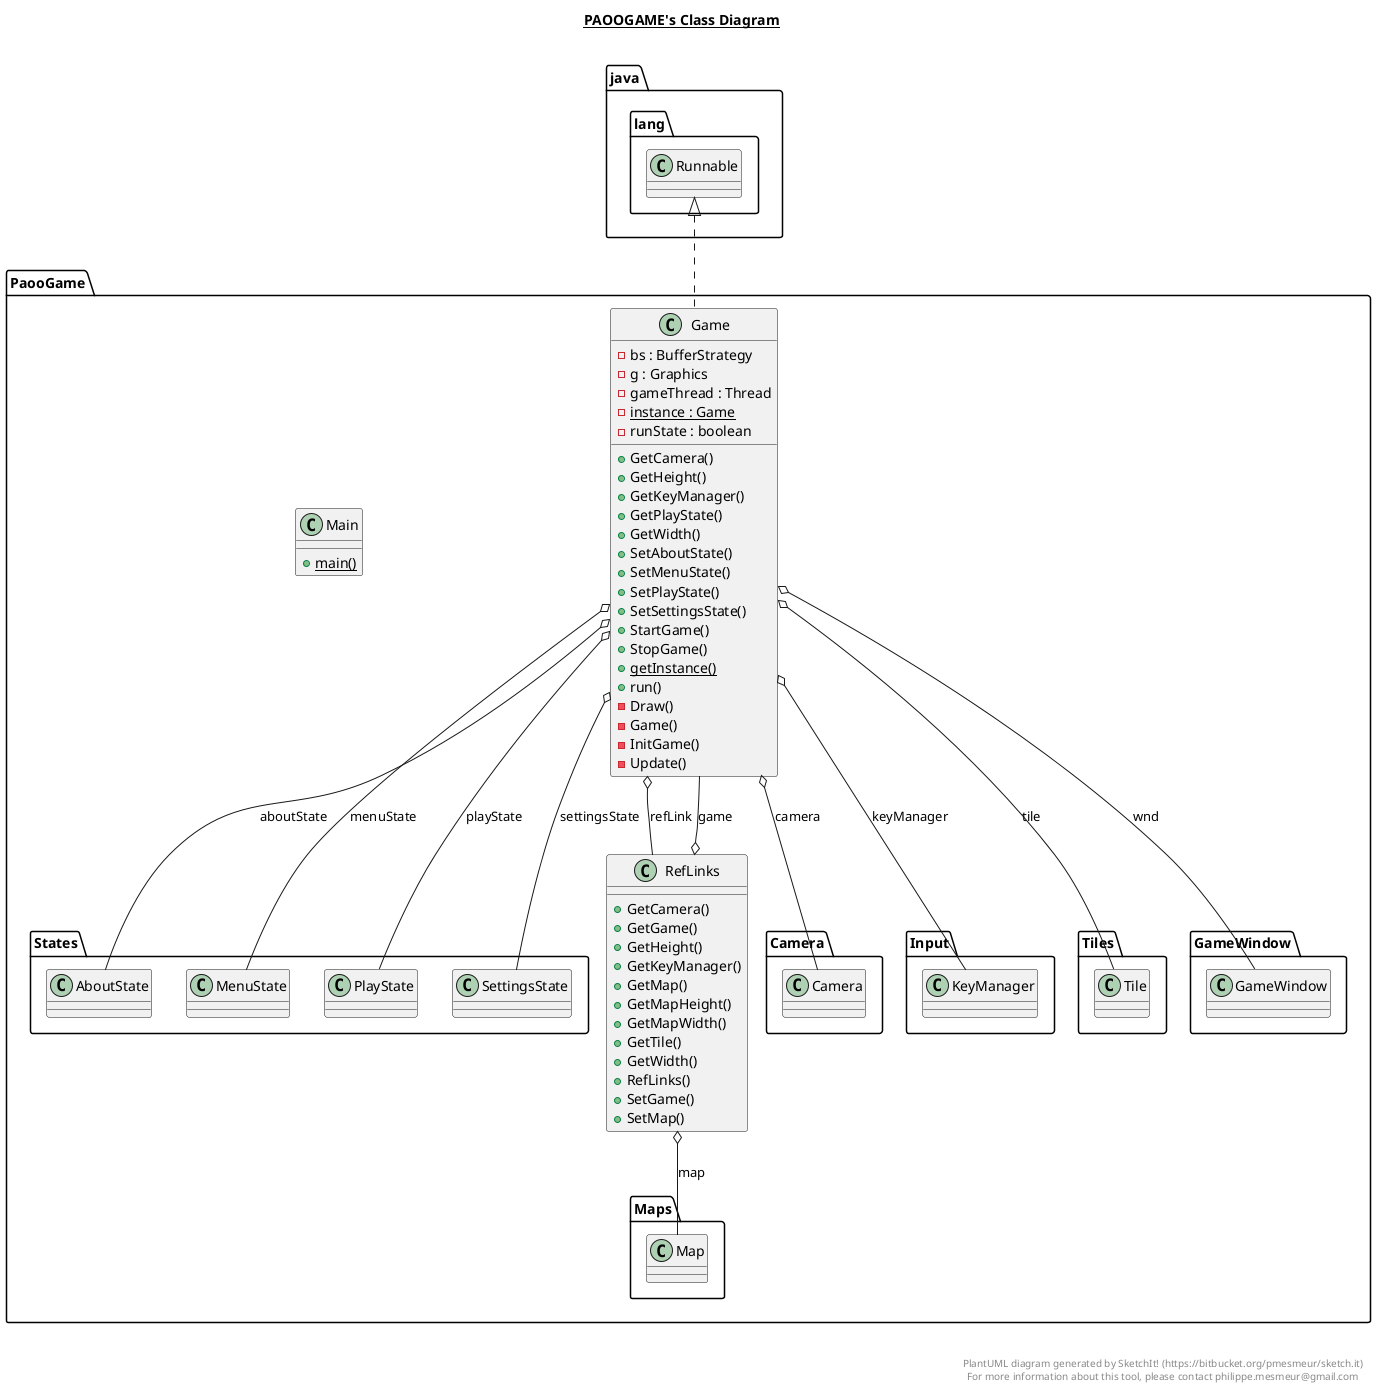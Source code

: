 @startuml

title __PAOOGAME's Class Diagram__\n

  namespace PaooGame {
    class PaooGame.Game {
        - bs : BufferStrategy
        - g : Graphics
        - gameThread : Thread
        {static} - instance : Game
        - runState : boolean
        + GetCamera()
        + GetHeight()
        + GetKeyManager()
        + GetPlayState()
        + GetWidth()
        + SetAboutState()
        + SetMenuState()
        + SetPlayState()
        + SetSettingsState()
        + StartGame()
        + StopGame()
        {static} + getInstance()
        + run()
        - Draw()
        - Game()
        - InitGame()
        - Update()
    }
  }
  

  namespace PaooGame {
    class PaooGame.Main {
        {static} + main()
    }
  }
  

  namespace PaooGame {
    class PaooGame.RefLinks {
        + GetCamera()
        + GetGame()
        + GetHeight()
        + GetKeyManager()
        + GetMap()
        + GetMapHeight()
        + GetMapWidth()
        + GetTile()
        + GetWidth()
        + RefLinks()
        + SetGame()
        + SetMap()
    }
  }
  

  PaooGame.Game .up.|> java.lang.Runnable
  PaooGame.Game o-- PaooGame.States.AboutState : aboutState
  PaooGame.Game o-- PaooGame.Camera.Camera : camera
  PaooGame.Game o-- PaooGame.Input.KeyManager : keyManager
  PaooGame.Game o-- PaooGame.States.MenuState : menuState
  PaooGame.Game o-- PaooGame.States.PlayState : playState
  PaooGame.Game o-- PaooGame.RefLinks : refLink
  PaooGame.Game o-- PaooGame.States.SettingsState : settingsState
  PaooGame.Game o-- PaooGame.Tiles.Tile : tile
  PaooGame.Game o-- PaooGame.GameWindow.GameWindow : wnd
  PaooGame.RefLinks o-- PaooGame.Game : game
  PaooGame.RefLinks o-- PaooGame.Maps.Map : map


right footer


PlantUML diagram generated by SketchIt! (https://bitbucket.org/pmesmeur/sketch.it)
For more information about this tool, please contact philippe.mesmeur@gmail.com
endfooter

@enduml
